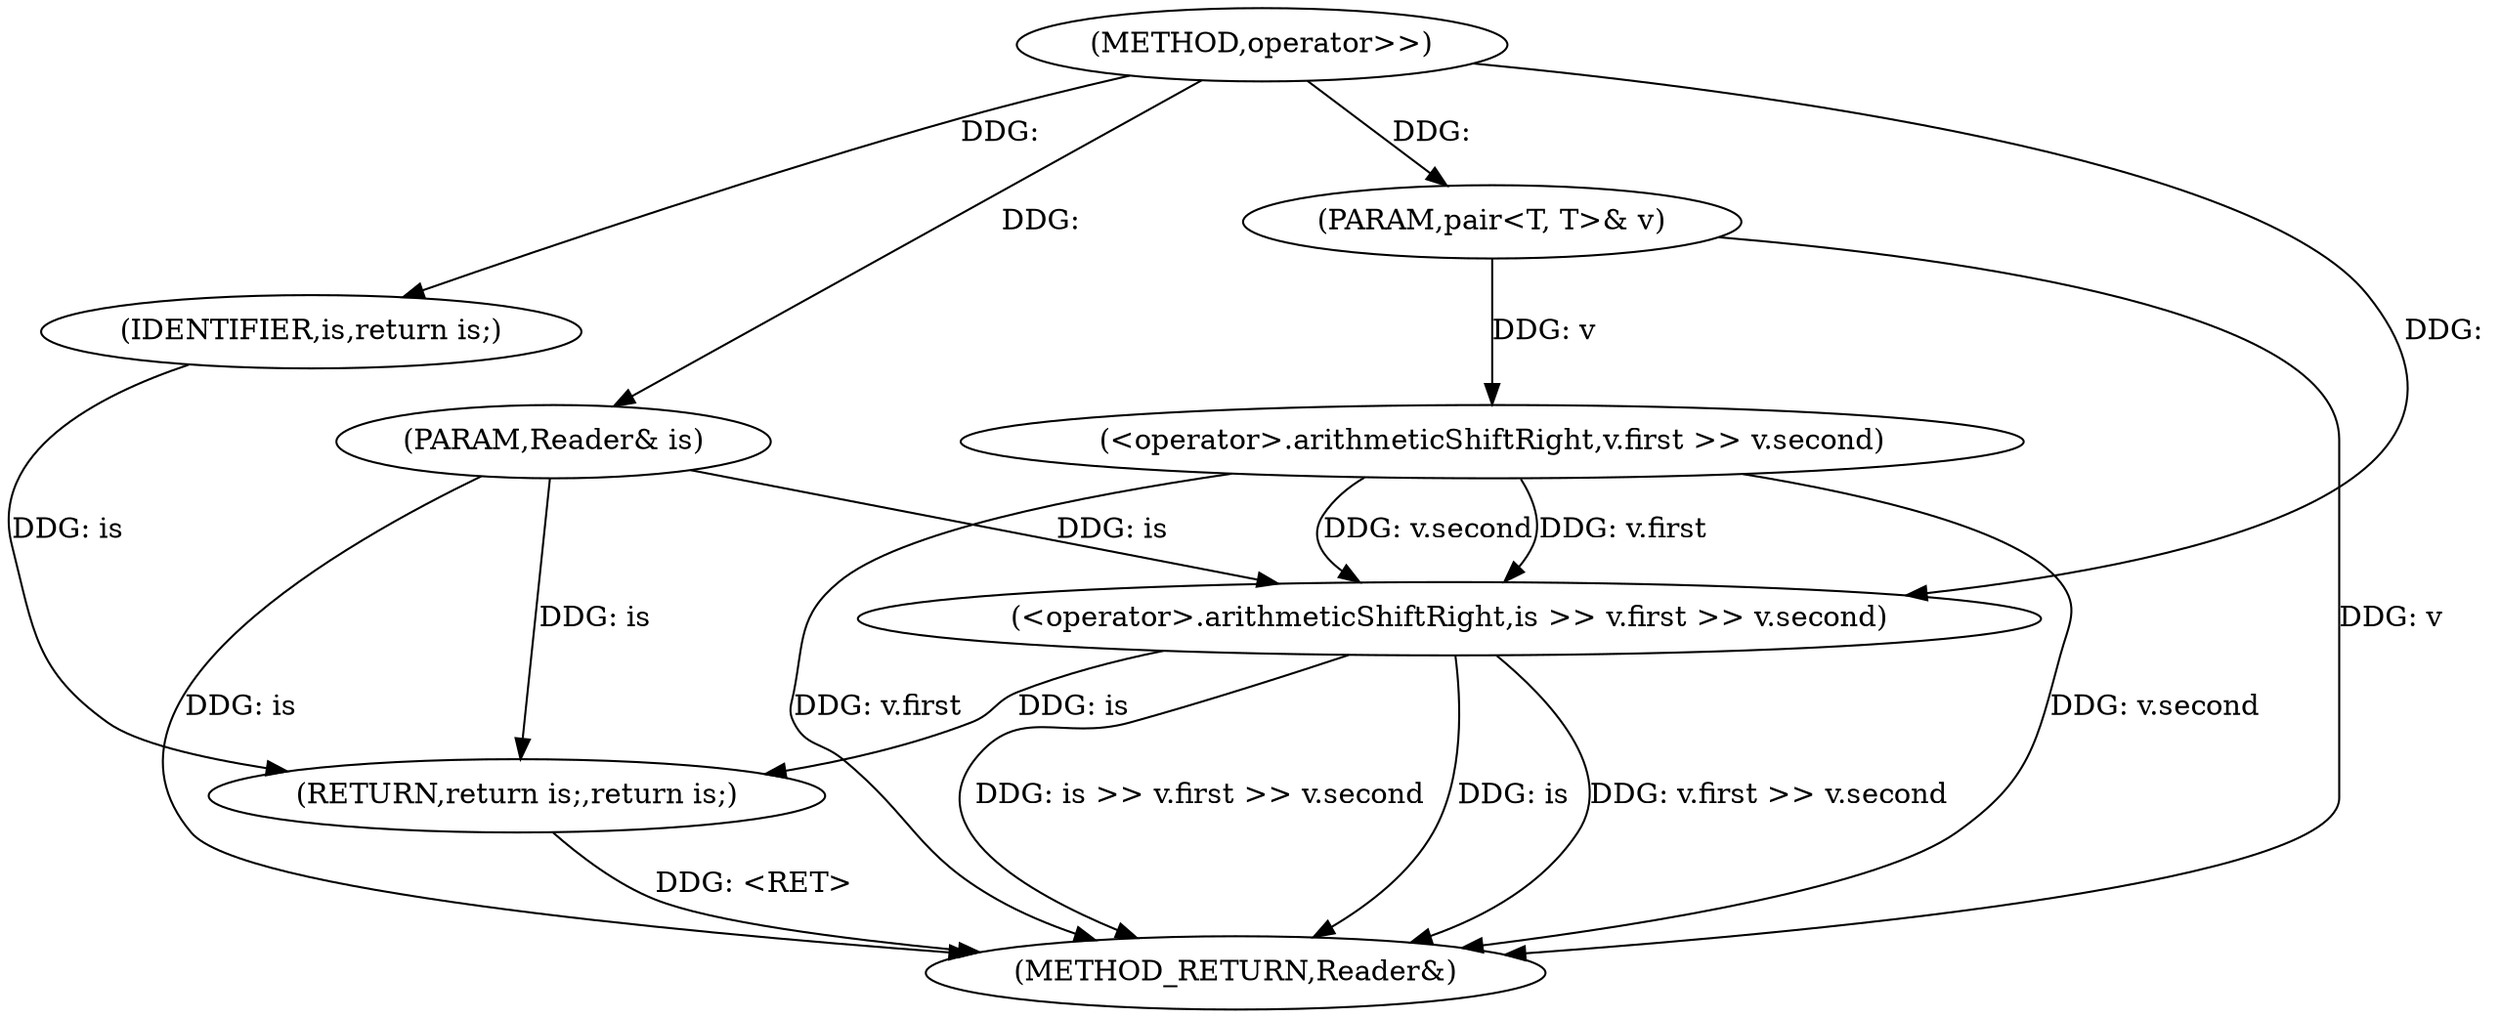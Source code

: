 digraph "operator>>" {  
"1000836" [label = "(METHOD,operator>>)" ]
"1000851" [label = "(METHOD_RETURN,Reader&)" ]
"1000837" [label = "(PARAM,Reader& is)" ]
"1000838" [label = "(PARAM,pair<T, T>& v)" ]
"1000840" [label = "(<operator>.arithmeticShiftRight,is >> v.first >> v.second)" ]
"1000849" [label = "(RETURN,return is;,return is;)" ]
"1000850" [label = "(IDENTIFIER,is,return is;)" ]
"1000842" [label = "(<operator>.arithmeticShiftRight,v.first >> v.second)" ]
  "1000837" -> "1000851"  [ label = "DDG: is"] 
  "1000838" -> "1000851"  [ label = "DDG: v"] 
  "1000840" -> "1000851"  [ label = "DDG: is"] 
  "1000842" -> "1000851"  [ label = "DDG: v.first"] 
  "1000842" -> "1000851"  [ label = "DDG: v.second"] 
  "1000840" -> "1000851"  [ label = "DDG: v.first >> v.second"] 
  "1000840" -> "1000851"  [ label = "DDG: is >> v.first >> v.second"] 
  "1000849" -> "1000851"  [ label = "DDG: <RET>"] 
  "1000836" -> "1000837"  [ label = "DDG: "] 
  "1000836" -> "1000838"  [ label = "DDG: "] 
  "1000850" -> "1000849"  [ label = "DDG: is"] 
  "1000840" -> "1000849"  [ label = "DDG: is"] 
  "1000837" -> "1000849"  [ label = "DDG: is"] 
  "1000837" -> "1000840"  [ label = "DDG: is"] 
  "1000836" -> "1000840"  [ label = "DDG: "] 
  "1000842" -> "1000840"  [ label = "DDG: v.second"] 
  "1000842" -> "1000840"  [ label = "DDG: v.first"] 
  "1000836" -> "1000850"  [ label = "DDG: "] 
  "1000838" -> "1000842"  [ label = "DDG: v"] 
}
